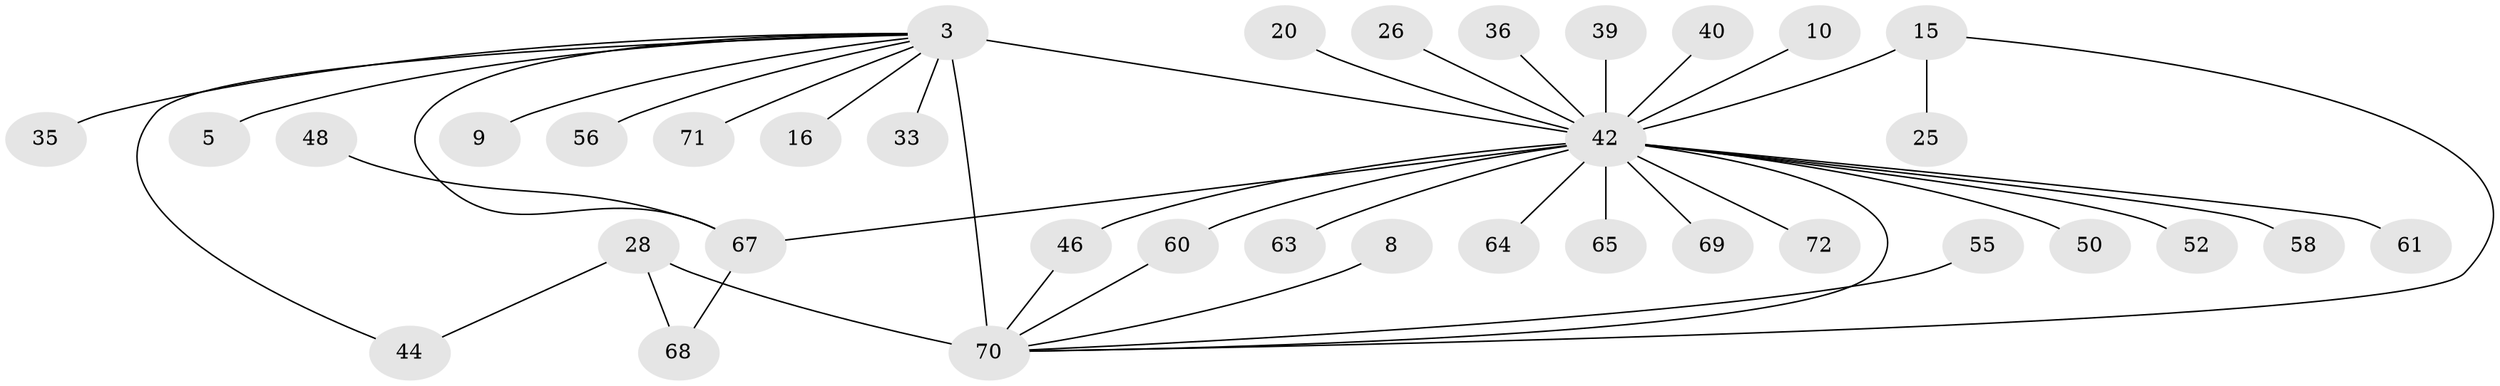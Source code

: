 // original degree distribution, {7: 0.027777777777777776, 22: 0.013888888888888888, 19: 0.013888888888888888, 5: 0.041666666666666664, 1: 0.3888888888888889, 3: 0.16666666666666666, 2: 0.2361111111111111, 4: 0.09722222222222222, 6: 0.013888888888888888}
// Generated by graph-tools (version 1.1) at 2025/46/03/09/25 04:46:55]
// undirected, 36 vertices, 42 edges
graph export_dot {
graph [start="1"]
  node [color=gray90,style=filled];
  3 [super="+1"];
  5;
  8;
  9;
  10;
  15;
  16;
  20;
  25;
  26;
  28 [super="+17"];
  33;
  35;
  36;
  39;
  40;
  42 [super="+13+29+23"];
  44;
  46 [super="+32"];
  48;
  50;
  52;
  55;
  56;
  58 [super="+57+12"];
  60 [super="+38"];
  61;
  63;
  64;
  65 [super="+62"];
  67 [super="+49+66+59+41"];
  68;
  69;
  70 [super="+4+53+47+37+51"];
  71;
  72 [super="+54"];
  3 -- 5;
  3 -- 16;
  3 -- 33 [weight=2];
  3 -- 35;
  3 -- 56;
  3 -- 71;
  3 -- 9;
  3 -- 44;
  3 -- 70 [weight=6];
  3 -- 42 [weight=5];
  3 -- 67 [weight=2];
  8 -- 70;
  10 -- 42;
  15 -- 25;
  15 -- 42 [weight=2];
  15 -- 70;
  20 -- 42;
  26 -- 42;
  28 -- 70 [weight=3];
  28 -- 68;
  28 -- 44;
  36 -- 42;
  39 -- 42;
  40 -- 42;
  42 -- 69;
  42 -- 58 [weight=4];
  42 -- 64;
  42 -- 65 [weight=4];
  42 -- 50;
  42 -- 52;
  42 -- 61;
  42 -- 63;
  42 -- 60;
  42 -- 46;
  42 -- 67;
  42 -- 72;
  42 -- 70;
  46 -- 70;
  48 -- 67;
  55 -- 70;
  60 -- 70 [weight=2];
  67 -- 68;
}
